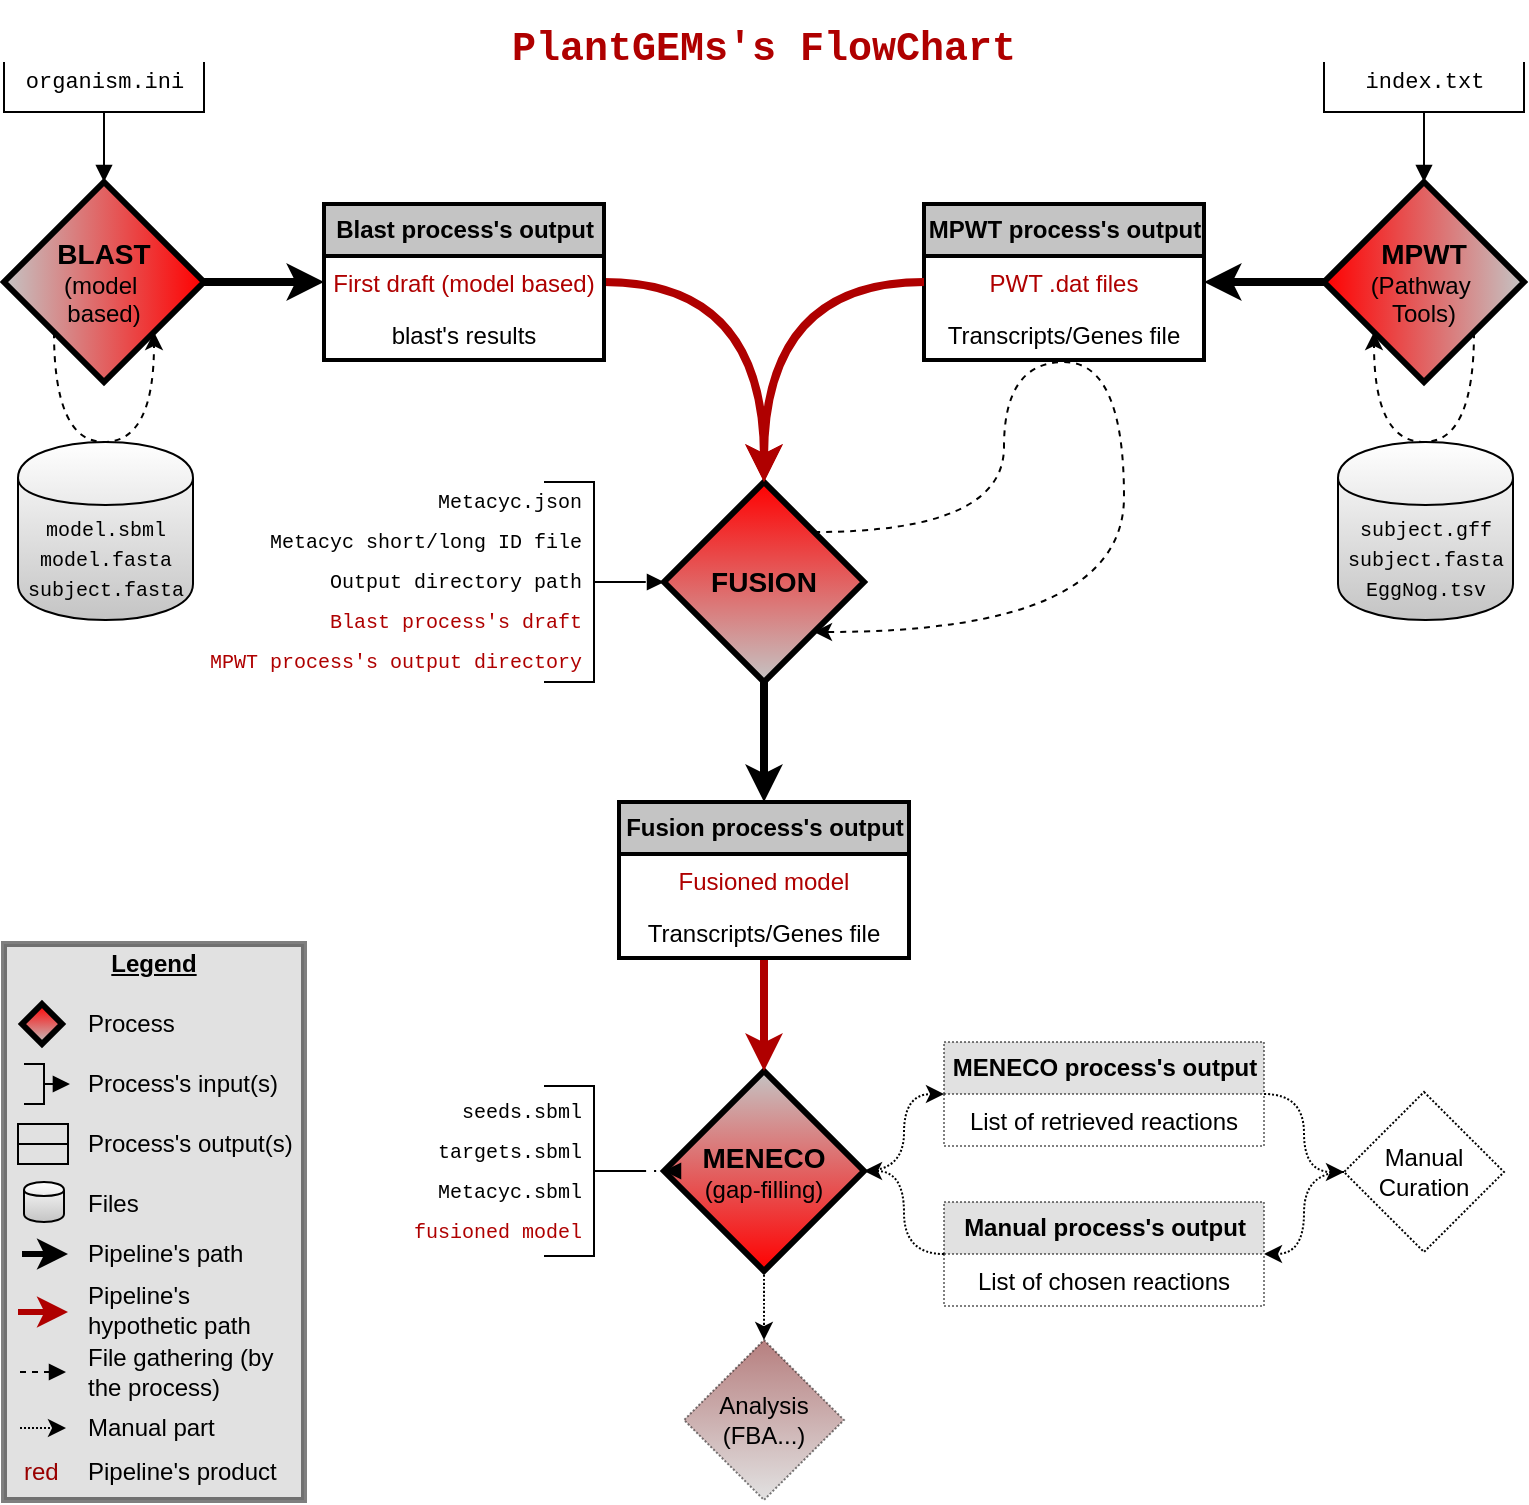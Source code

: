 <mxfile version="13.6.4" type="github">
  <diagram id="o0smKaDgvFKERGBBpBr-" name="Page-1">
    <mxGraphModel dx="1422" dy="723" grid="1" gridSize="10" guides="1" tooltips="1" connect="1" arrows="1" fold="1" page="1" pageScale="1" pageWidth="827" pageHeight="1169" math="0" shadow="0">
      <root>
        <mxCell id="0" />
        <mxCell id="1" parent="0" />
        <mxCell id="174" value="&lt;font color=&quot;#000000&quot;&gt;&lt;b&gt;&lt;u&gt;Legend&lt;br&gt;&lt;br&gt;&lt;/u&gt;&lt;/b&gt;&lt;br&gt;&lt;br&gt;&lt;br&gt;&lt;br&gt;&lt;br&gt;&lt;br&gt;&lt;br&gt;&lt;br&gt;&lt;br&gt;&lt;br&gt;&lt;/font&gt;&lt;div style=&quot;text-align: left&quot;&gt;&lt;font color=&quot;#000000&quot;&gt;&lt;br&gt;&lt;/font&gt;&lt;/div&gt;&lt;div style=&quot;text-align: left&quot;&gt;&lt;font color=&quot;#000000&quot;&gt;&lt;br&gt;&lt;/font&gt;&lt;/div&gt;&lt;div style=&quot;text-align: left&quot;&gt;&lt;font color=&quot;#000000&quot;&gt;&lt;br&gt;&lt;/font&gt;&lt;/div&gt;&lt;div style=&quot;text-align: left&quot;&gt;&lt;font color=&quot;#000000&quot;&gt;&lt;br&gt;&lt;/font&gt;&lt;/div&gt;&lt;div style=&quot;text-align: left&quot;&gt;&lt;br&gt;&lt;/div&gt;&lt;div style=&quot;text-align: left&quot;&gt;&lt;br&gt;&lt;/div&gt;&lt;div style=&quot;text-align: left&quot;&gt;&lt;br&gt;&lt;/div&gt;" style="rounded=0;whiteSpace=wrap;html=1;labelBackgroundColor=none;strokeWidth=3;fontColor=#FFFFFF;align=center;shadow=0;opacity=50;gradientDirection=north;fillColor=#C4C4C4;" parent="1" vertex="1">
          <mxGeometry x="40" y="482" width="150" height="278" as="geometry" />
        </mxCell>
        <mxCell id="4" style="edgeStyle=orthogonalEdgeStyle;rounded=0;orthogonalLoop=1;jettySize=auto;html=1;entryX=0;entryY=0.5;entryDx=0;entryDy=0;strokeWidth=4;" parent="1" source="HzG04TnZoqRZdCO0ONwn-1" edge="1">
          <mxGeometry relative="1" as="geometry">
            <mxPoint x="200" y="151" as="targetPoint" />
          </mxGeometry>
        </mxCell>
        <mxCell id="51" style="edgeStyle=orthogonalEdgeStyle;curved=1;orthogonalLoop=1;jettySize=auto;html=1;dashed=1;exitX=0;exitY=1;exitDx=0;exitDy=0;entryX=1;entryY=1;entryDx=0;entryDy=0;" parent="1" source="HzG04TnZoqRZdCO0ONwn-1" target="HzG04TnZoqRZdCO0ONwn-1" edge="1">
          <mxGeometry relative="1" as="geometry">
            <mxPoint x="160" y="231" as="targetPoint" />
            <Array as="points">
              <mxPoint x="65" y="231" />
              <mxPoint x="115" y="231" />
            </Array>
          </mxGeometry>
        </mxCell>
        <mxCell id="HzG04TnZoqRZdCO0ONwn-1" value="&lt;b&gt;&lt;font style=&quot;font-size: 14px&quot;&gt;BLAST&lt;/font&gt;&lt;/b&gt;&lt;br&gt;&lt;font style=&quot;font-size: 12px&quot;&gt;(model&amp;nbsp;&lt;br&gt;based)&lt;/font&gt;" style="rhombus;labelBorderColor=none;labelBackgroundColor=none;whiteSpace=wrap;html=1;strokeWidth=3;gradientDirection=west;gradientColor=#C4C4C4;fillColor=#FF0000;" parent="1" vertex="1">
          <mxGeometry x="40" y="101" width="100" height="100" as="geometry" />
        </mxCell>
        <mxCell id="92" style="edgeStyle=orthogonalEdgeStyle;curved=1;orthogonalLoop=1;jettySize=auto;html=1;entryX=1;entryY=0.5;entryDx=0;entryDy=0;startArrow=none;startFill=0;fontColor=#6F0000;strokeWidth=4;" parent="1" source="HzG04TnZoqRZdCO0ONwn-3" target="89" edge="1">
          <mxGeometry relative="1" as="geometry" />
        </mxCell>
        <mxCell id="HzG04TnZoqRZdCO0ONwn-3" value="&lt;b&gt;&lt;font style=&quot;font-size: 14px&quot;&gt;MPWT&lt;/font&gt;&lt;/b&gt;&lt;br&gt;(Pathway&amp;nbsp;&lt;br&gt;Tools)" style="rhombus;whiteSpace=wrap;html=1;strokeWidth=3;gradientDirection=east;fillColor=#FF0000;gradientColor=#C4C4C4;" parent="1" vertex="1">
          <mxGeometry x="700" y="101" width="100" height="100" as="geometry" />
        </mxCell>
        <mxCell id="128" style="edgeStyle=orthogonalEdgeStyle;curved=1;orthogonalLoop=1;jettySize=auto;html=1;entryX=0.5;entryY=0;entryDx=0;entryDy=0;startArrow=none;startFill=0;fontColor=#6F0000;strokeWidth=4;" parent="1" source="HzG04TnZoqRZdCO0ONwn-5" target="121" edge="1">
          <mxGeometry relative="1" as="geometry" />
        </mxCell>
        <mxCell id="HzG04TnZoqRZdCO0ONwn-5" value="&lt;b&gt;&lt;font style=&quot;font-size: 14px&quot;&gt;FUSION&lt;/font&gt;&lt;/b&gt;" style="rhombus;whiteSpace=wrap;html=1;strokeWidth=3;fillColor=#FF0000;gradientColor=#C4C4C4;" parent="1" vertex="1">
          <mxGeometry x="370" y="251" width="100" height="100" as="geometry" />
        </mxCell>
        <mxCell id="144" style="edgeStyle=orthogonalEdgeStyle;curved=1;orthogonalLoop=1;jettySize=auto;html=1;exitX=0.5;exitY=1;exitDx=0;exitDy=0;startArrow=none;startFill=0;fontColor=#FFFFFF;dashed=1;dashPattern=1 1;entryX=0.5;entryY=0;entryDx=0;entryDy=0;" parent="1" source="HzG04TnZoqRZdCO0ONwn-9" target="45" edge="1">
          <mxGeometry relative="1" as="geometry">
            <mxPoint x="420" y="681" as="targetPoint" />
          </mxGeometry>
        </mxCell>
        <mxCell id="145" style="edgeStyle=orthogonalEdgeStyle;curved=1;orthogonalLoop=1;jettySize=auto;html=1;entryX=0;entryY=0.5;entryDx=0;entryDy=0;startArrow=none;startFill=0;fontColor=#FFFFFF;dashed=1;dashPattern=1 1;" parent="1" source="HzG04TnZoqRZdCO0ONwn-9" target="133" edge="1">
          <mxGeometry relative="1" as="geometry" />
        </mxCell>
        <mxCell id="HzG04TnZoqRZdCO0ONwn-9" value="&lt;b&gt;&lt;font style=&quot;font-size: 14px&quot;&gt;MENECO&lt;/font&gt;&lt;/b&gt;&lt;br&gt;(gap-filling)" style="rhombus;whiteSpace=wrap;html=1;rounded=0;strokeWidth=3;gradientDirection=north;gradientColor=#C4C4C4;fillColor=#FF0000;" parent="1" vertex="1">
          <mxGeometry x="370" y="545.5" width="100" height="100" as="geometry" />
        </mxCell>
        <mxCell id="151" style="edgeStyle=orthogonalEdgeStyle;curved=1;orthogonalLoop=1;jettySize=auto;html=1;exitX=0;exitY=0.5;exitDx=0;exitDy=0;entryX=1;entryY=0.5;entryDx=0;entryDy=0;startArrow=none;startFill=0;fontColor=#FFFFFF;dashed=1;dashPattern=1 1;" parent="1" source="HzG04TnZoqRZdCO0ONwn-11" target="147" edge="1">
          <mxGeometry relative="1" as="geometry" />
        </mxCell>
        <mxCell id="HzG04TnZoqRZdCO0ONwn-11" value="Manual Curation" style="rhombus;whiteSpace=wrap;html=1;gradientColor=none;fillColor=none;dashed=1;dashPattern=1 1;" parent="1" vertex="1">
          <mxGeometry x="710" y="556" width="80" height="80" as="geometry" />
        </mxCell>
        <mxCell id="154" style="edgeStyle=orthogonalEdgeStyle;curved=1;orthogonalLoop=1;jettySize=auto;html=1;exitX=0;exitY=0.5;exitDx=0;exitDy=0;exitPerimeter=0;entryX=0;entryY=0.5;entryDx=0;entryDy=0;dashed=1;dashPattern=1 4;startArrow=none;startFill=0;endArrow=block;endFill=1;fontColor=#FFFFFF;" parent="1" source="HzG04TnZoqRZdCO0ONwn-13" target="HzG04TnZoqRZdCO0ONwn-5" edge="1">
          <mxGeometry relative="1" as="geometry" />
        </mxCell>
        <mxCell id="HzG04TnZoqRZdCO0ONwn-13" value="" style="strokeWidth=1;html=1;shape=mxgraph.flowchart.annotation_2;align=left;labelPosition=right;pointerEvents=1;direction=west;" parent="1" vertex="1">
          <mxGeometry x="310" y="251" width="50" height="100" as="geometry" />
        </mxCell>
        <mxCell id="156" style="edgeStyle=orthogonalEdgeStyle;curved=1;orthogonalLoop=1;jettySize=auto;html=1;exitX=0;exitY=0.5;exitDx=0;exitDy=0;exitPerimeter=0;dashed=1;dashPattern=1 4;startArrow=none;startFill=0;endArrow=block;endFill=1;fontColor=#FFFFFF;" parent="1" source="HzG04TnZoqRZdCO0ONwn-15" target="HzG04TnZoqRZdCO0ONwn-3" edge="1">
          <mxGeometry relative="1" as="geometry" />
        </mxCell>
        <mxCell id="HzG04TnZoqRZdCO0ONwn-15" value="" style="strokeWidth=1;html=1;shape=mxgraph.flowchart.annotation_2;align=left;labelPosition=right;pointerEvents=1;direction=north;" parent="1" vertex="1">
          <mxGeometry x="700" y="41" width="100" height="50" as="geometry" />
        </mxCell>
        <mxCell id="155" style="edgeStyle=orthogonalEdgeStyle;curved=1;orthogonalLoop=1;jettySize=auto;html=1;exitX=0;exitY=0.5;exitDx=0;exitDy=0;exitPerimeter=0;dashed=1;dashPattern=1 4;startArrow=none;startFill=0;endArrow=block;endFill=1;fontColor=#FFFFFF;" parent="1" source="18" target="HzG04TnZoqRZdCO0ONwn-1" edge="1">
          <mxGeometry relative="1" as="geometry" />
        </mxCell>
        <mxCell id="18" value="" style="strokeWidth=1;html=1;shape=mxgraph.flowchart.annotation_2;align=left;labelPosition=right;pointerEvents=1;direction=north;" parent="1" vertex="1">
          <mxGeometry x="40" y="41" width="100" height="50" as="geometry" />
        </mxCell>
        <mxCell id="82" style="edgeStyle=orthogonalEdgeStyle;curved=1;orthogonalLoop=1;jettySize=auto;html=1;entryX=0.5;entryY=0;entryDx=0;entryDy=0;startArrow=none;startFill=0;fillColor=#a20025;strokeWidth=4;fontColor=#AF0000;strokeColor=#AF0000;" parent="1" source="78" target="HzG04TnZoqRZdCO0ONwn-5" edge="1">
          <mxGeometry relative="1" as="geometry" />
        </mxCell>
        <mxCell id="78" value="&lt;b&gt;Blast process&#39;s output&lt;/b&gt;" style="swimlane;fontStyle=0;childLayout=stackLayout;horizontal=1;startSize=26;horizontalStack=0;resizeParent=1;resizeParentMax=0;resizeLast=0;collapsible=1;marginBottom=0;labelBackgroundColor=none;fontColor=#000000;align=center;html=1;fillColor=#C4C4C4;strokeWidth=2;" parent="1" vertex="1">
          <mxGeometry x="200" y="112" width="140" height="78" as="geometry" />
        </mxCell>
        <mxCell id="79" value="First draft (model based)" style="text;strokeColor=none;fillColor=none;align=center;verticalAlign=top;spacingLeft=4;spacingRight=4;overflow=hidden;rotatable=0;points=[[0,0.5],[1,0.5]];portConstraint=eastwest;fontColor=#AF0000;" parent="78" vertex="1">
          <mxGeometry y="26" width="140" height="26" as="geometry" />
        </mxCell>
        <mxCell id="80" value="blast&#39;s results" style="text;strokeColor=none;fillColor=none;align=center;verticalAlign=top;spacingLeft=4;spacingRight=4;overflow=hidden;rotatable=0;points=[[0,0.5],[1,0.5]];portConstraint=eastwest;" parent="78" vertex="1">
          <mxGeometry y="52" width="140" height="26" as="geometry" />
        </mxCell>
        <mxCell id="88" value="&lt;b&gt;MPWT process&#39;s output&lt;/b&gt;" style="swimlane;fontStyle=0;childLayout=stackLayout;horizontal=1;startSize=26;horizontalStack=0;resizeParent=1;resizeParentMax=0;resizeLast=0;collapsible=1;marginBottom=0;labelBackgroundColor=none;fontColor=#000000;align=center;html=1;fillColor=#C4C4C4;strokeWidth=2;" parent="1" vertex="1">
          <mxGeometry x="500" y="112" width="140" height="78" as="geometry" />
        </mxCell>
        <mxCell id="89" value="PWT .dat files" style="text;strokeColor=none;fillColor=none;align=center;verticalAlign=top;spacingLeft=4;spacingRight=4;overflow=hidden;rotatable=0;points=[[0,0.5],[1,0.5]];portConstraint=eastwest;fontColor=#AF0000;" parent="88" vertex="1">
          <mxGeometry y="26" width="140" height="26" as="geometry" />
        </mxCell>
        <mxCell id="90" value="Transcripts/Genes file" style="text;strokeColor=none;fillColor=none;align=center;verticalAlign=top;spacingLeft=4;spacingRight=4;overflow=hidden;rotatable=0;points=[[0,0.5],[1,0.5]];portConstraint=eastwest;" parent="88" vertex="1">
          <mxGeometry y="52" width="140" height="26" as="geometry" />
        </mxCell>
        <mxCell id="129" style="edgeStyle=orthogonalEdgeStyle;curved=1;orthogonalLoop=1;jettySize=auto;html=1;entryX=0.5;entryY=0;entryDx=0;entryDy=0;startArrow=none;startFill=0;fillColor=#a20025;strokeWidth=4;fontColor=#AF0000;strokeColor=#AF0000;" parent="1" source="121" target="HzG04TnZoqRZdCO0ONwn-9" edge="1">
          <mxGeometry relative="1" as="geometry" />
        </mxCell>
        <mxCell id="45" value="Analysis&lt;br&gt;(FBA...)" style="rhombus;whiteSpace=wrap;html=1;align=center;dashed=1;dashPattern=1 1;fillColor=#C4C4C4;gradientColor=#6F0000;opacity=50;gradientDirection=north;" parent="1" vertex="1">
          <mxGeometry x="380" y="680" width="80" height="80" as="geometry" />
        </mxCell>
        <mxCell id="49" value="organism.ini" style="text;html=1;align=center;verticalAlign=middle;resizable=0;points=[];autosize=1;fontFamily=Courier New;fontSize=11;" parent="1" vertex="1">
          <mxGeometry x="45" y="41" width="90" height="20" as="geometry" />
        </mxCell>
        <mxCell id="50" value="&lt;font face=&quot;Courier New&quot; style=&quot;font-size: 10px&quot;&gt;model.sbml&lt;br&gt;model.fasta&lt;br&gt;subject.fasta&lt;/font&gt;" style="shape=cylinder;html=1;boundedLbl=1;backgroundOutline=1;align=center;labelBackgroundColor=none;labelBorderColor=none;whiteSpace=wrap;fillColor=#C4C4C4;gradientColor=#ffffff;gradientDirection=north;" parent="1" vertex="1">
          <mxGeometry x="47" y="231" width="87.5" height="89" as="geometry" />
        </mxCell>
        <mxCell id="53" value="index.txt" style="text;html=1;align=center;verticalAlign=middle;resizable=0;points=[];autosize=1;fontFamily=Courier New;fontSize=11;" parent="1" vertex="1">
          <mxGeometry x="715" y="41" width="70" height="20" as="geometry" />
        </mxCell>
        <mxCell id="63" style="edgeStyle=orthogonalEdgeStyle;curved=1;orthogonalLoop=1;jettySize=auto;html=1;entryX=1;entryY=1;entryDx=0;entryDy=0;dashed=1;startArrow=none;startFill=0;fontColor=#000000;exitX=1;exitY=0;exitDx=0;exitDy=0;" parent="1" source="HzG04TnZoqRZdCO0ONwn-5" target="HzG04TnZoqRZdCO0ONwn-5" edge="1">
          <mxGeometry relative="1" as="geometry">
            <mxPoint x="460" y="321" as="sourcePoint" />
            <Array as="points">
              <mxPoint x="540" y="276" />
              <mxPoint x="540" y="191" />
              <mxPoint x="600" y="191" />
              <mxPoint x="600" y="326" />
            </Array>
          </mxGeometry>
        </mxCell>
        <mxCell id="64" value="&lt;font face=&quot;Courier New&quot; style=&quot;font-size: 10px&quot;&gt;subject.gff&lt;br&gt;subject.fasta&lt;br&gt;EggNog.tsv&lt;/font&gt;" style="shape=cylinder;html=1;boundedLbl=1;backgroundOutline=1;align=center;labelBackgroundColor=none;labelBorderColor=none;whiteSpace=wrap;fillColor=#C4C4C4;gradientColor=#ffffff;gradientDirection=north;" parent="1" vertex="1">
          <mxGeometry x="707" y="231" width="87.5" height="89" as="geometry" />
        </mxCell>
        <mxCell id="66" style="edgeStyle=orthogonalEdgeStyle;curved=1;orthogonalLoop=1;jettySize=auto;html=1;exitX=1;exitY=1;exitDx=0;exitDy=0;entryX=0;entryY=1;entryDx=0;entryDy=0;dashed=1;startArrow=none;startFill=0;fontColor=#000000;" parent="1" source="HzG04TnZoqRZdCO0ONwn-3" target="HzG04TnZoqRZdCO0ONwn-3" edge="1">
          <mxGeometry relative="1" as="geometry">
            <Array as="points">
              <mxPoint x="775" y="231" />
              <mxPoint x="725" y="231" />
            </Array>
          </mxGeometry>
        </mxCell>
        <mxCell id="93" value="Metacyc short/long ID file" style="text;html=1;align=right;verticalAlign=middle;resizable=0;points=[];autosize=1;fontFamily=Courier New;fontSize=10;" parent="1" vertex="1">
          <mxGeometry x="160" y="271" width="170" height="20" as="geometry" />
        </mxCell>
        <mxCell id="94" value="Metacyc.json" style="text;html=1;align=right;verticalAlign=middle;resizable=0;points=[];autosize=1;fontFamily=Courier New;fontSize=10;fontStyle=0" parent="1" vertex="1">
          <mxGeometry x="240" y="251" width="90" height="20" as="geometry" />
        </mxCell>
        <mxCell id="97" value="MPWT process&#39;s output directory" style="text;html=1;align=right;verticalAlign=middle;resizable=0;points=[];autosize=1;fontFamily=Courier New;fontSize=10;fontColor=#AF0000;" parent="1" vertex="1">
          <mxGeometry x="130" y="331" width="200" height="20" as="geometry" />
        </mxCell>
        <mxCell id="101" style="edgeStyle=orthogonalEdgeStyle;curved=1;orthogonalLoop=1;jettySize=auto;html=1;exitX=0;exitY=0.5;exitDx=0;exitDy=0;entryX=0.5;entryY=0;entryDx=0;entryDy=0;startArrow=none;startFill=0;fontColor=#6F0000;fillColor=#a20025;strokeWidth=4;strokeColor=#AF0000;" parent="1" source="89" target="HzG04TnZoqRZdCO0ONwn-5" edge="1">
          <mxGeometry relative="1" as="geometry" />
        </mxCell>
        <mxCell id="102" value="Blast process&#39;s draft" style="text;html=1;align=right;verticalAlign=middle;resizable=0;points=[];autosize=1;fontFamily=Courier New;fontSize=10;fontColor=#AF0000;" parent="1" vertex="1">
          <mxGeometry x="190" y="311" width="140" height="20" as="geometry" />
        </mxCell>
        <mxCell id="104" value="Output directory path" style="text;html=1;align=right;verticalAlign=middle;resizable=0;points=[];autosize=1;fontFamily=Courier New;fontSize=10;" parent="1" vertex="1">
          <mxGeometry x="190" y="291" width="140" height="20" as="geometry" />
        </mxCell>
        <mxCell id="161" style="edgeStyle=orthogonalEdgeStyle;curved=1;orthogonalLoop=1;jettySize=auto;html=1;dashed=1;dashPattern=1 4;startArrow=none;startFill=0;endArrow=block;endFill=1;strokeWidth=1;fontColor=#FFFFFF;" parent="1" source="114" edge="1">
          <mxGeometry relative="1" as="geometry">
            <mxPoint x="370" y="595.5" as="targetPoint" />
          </mxGeometry>
        </mxCell>
        <mxCell id="114" value="" style="strokeWidth=1;html=1;shape=mxgraph.flowchart.annotation_2;align=left;labelPosition=right;pointerEvents=1;direction=west;" parent="1" vertex="1">
          <mxGeometry x="310" y="553" width="50" height="85" as="geometry" />
        </mxCell>
        <mxCell id="116" value="seeds.sbml" style="text;html=1;align=right;verticalAlign=middle;resizable=0;points=[];autosize=1;fontFamily=Courier New;fontSize=10;" parent="1" vertex="1">
          <mxGeometry x="250" y="556" width="80" height="20" as="geometry" />
        </mxCell>
        <mxCell id="118" value="targets.sbml" style="text;html=1;align=right;verticalAlign=middle;resizable=0;points=[];autosize=1;fontFamily=Courier New;fontSize=10;" parent="1" vertex="1">
          <mxGeometry x="240" y="576" width="90" height="20" as="geometry" />
        </mxCell>
        <mxCell id="131" value="fusioned model" style="text;html=1;align=right;verticalAlign=middle;resizable=0;points=[];autosize=1;fontFamily=Courier New;fontSize=10;fontColor=#AF0000;" parent="1" vertex="1">
          <mxGeometry x="230" y="616" width="100" height="20" as="geometry" />
        </mxCell>
        <mxCell id="132" value="Metacyc.sbml" style="text;html=1;align=right;verticalAlign=middle;resizable=0;points=[];autosize=1;fontFamily=Courier New;fontSize=10;" parent="1" vertex="1">
          <mxGeometry x="240" y="596" width="90" height="20" as="geometry" />
        </mxCell>
        <mxCell id="146" style="edgeStyle=orthogonalEdgeStyle;curved=1;orthogonalLoop=1;jettySize=auto;html=1;entryX=0;entryY=0.5;entryDx=0;entryDy=0;startArrow=none;startFill=0;fontColor=#FFFFFF;dashed=1;dashPattern=1 1;" parent="1" source="133" target="HzG04TnZoqRZdCO0ONwn-11" edge="1">
          <mxGeometry relative="1" as="geometry" />
        </mxCell>
        <mxCell id="133" value="&lt;b&gt;MENECO process&#39;s output&lt;/b&gt;" style="swimlane;fontStyle=0;childLayout=stackLayout;horizontal=1;startSize=26;horizontalStack=0;resizeParent=1;resizeParentMax=0;resizeLast=0;collapsible=1;marginBottom=0;labelBackgroundColor=none;fontColor=#000000;align=center;html=1;dashed=1;dashPattern=1 1;fillColor=#C4C4C4;opacity=50;" parent="1" vertex="1">
          <mxGeometry x="510" y="531" width="160" height="52" as="geometry" />
        </mxCell>
        <mxCell id="134" value="List of retrieved reactions" style="text;strokeColor=none;fillColor=none;align=center;verticalAlign=top;spacingLeft=4;spacingRight=4;overflow=hidden;rotatable=0;points=[[0,0.5],[1,0.5]];portConstraint=eastwest;dashed=1;dashPattern=1 1;" parent="133" vertex="1">
          <mxGeometry y="26" width="160" height="26" as="geometry" />
        </mxCell>
        <mxCell id="152" style="edgeStyle=orthogonalEdgeStyle;curved=1;orthogonalLoop=1;jettySize=auto;html=1;startArrow=none;startFill=0;fontColor=#FFFFFF;dashed=1;dashPattern=1 1;" parent="1" source="147" target="HzG04TnZoqRZdCO0ONwn-9" edge="1">
          <mxGeometry relative="1" as="geometry" />
        </mxCell>
        <mxCell id="147" value="&lt;font&gt;&lt;b&gt;Manual process&#39;s output&lt;/b&gt;&lt;/font&gt;" style="swimlane;fontStyle=0;childLayout=stackLayout;horizontal=1;startSize=26;horizontalStack=0;resizeParent=1;resizeParentMax=0;resizeLast=0;collapsible=1;marginBottom=0;labelBackgroundColor=none;align=center;html=1;dashed=1;dashPattern=1 1;fillColor=#C4C4C4;opacity=50;" parent="1" vertex="1">
          <mxGeometry x="510" y="611" width="160" height="52" as="geometry" />
        </mxCell>
        <mxCell id="148" value="List of chosen reactions" style="text;strokeColor=none;fillColor=none;align=center;verticalAlign=top;spacingLeft=4;spacingRight=4;overflow=hidden;rotatable=0;points=[[0,0.5],[1,0.5]];portConstraint=eastwest;dashed=1;dashPattern=1 1;" parent="147" vertex="1">
          <mxGeometry y="26" width="160" height="26" as="geometry" />
        </mxCell>
        <mxCell id="121" value="&lt;b&gt;Fusion process&#39;s output&lt;/b&gt;" style="swimlane;fontStyle=0;childLayout=stackLayout;horizontal=1;startSize=26;horizontalStack=0;resizeParent=1;resizeParentMax=0;resizeLast=0;collapsible=1;marginBottom=0;labelBackgroundColor=none;fontColor=#000000;align=center;html=1;fillColor=#C4C4C4;strokeWidth=2;" parent="1" vertex="1">
          <mxGeometry x="347.5" y="411" width="145" height="78" as="geometry">
            <mxRectangle x="347.5" y="400" width="170" height="26" as="alternateBounds" />
          </mxGeometry>
        </mxCell>
        <mxCell id="122" value="Fusioned model" style="text;strokeColor=none;fillColor=none;align=center;verticalAlign=top;spacingLeft=4;spacingRight=4;overflow=hidden;rotatable=0;points=[[0,0.5],[1,0.5]];portConstraint=eastwest;fontColor=#AF0000;" parent="121" vertex="1">
          <mxGeometry y="26" width="145" height="26" as="geometry" />
        </mxCell>
        <mxCell id="123" value="Transcripts/Genes file" style="text;strokeColor=none;fillColor=none;align=center;verticalAlign=top;spacingLeft=4;spacingRight=4;overflow=hidden;rotatable=0;points=[[0,0.5],[1,0.5]];portConstraint=eastwest;" parent="121" vertex="1">
          <mxGeometry y="52" width="145" height="26" as="geometry" />
        </mxCell>
        <mxCell id="Vkf1T2SDoQyvlZjhjXE6-194" style="edgeStyle=orthogonalEdgeStyle;rounded=0;orthogonalLoop=1;jettySize=auto;html=1;exitX=0;exitY=0.5;exitDx=0;exitDy=0;exitPerimeter=0;startArrow=none;startFill=0;endArrow=block;endFill=1;strokeColor=#000000;strokeWidth=1;fontFamily=Courier New;fontSize=10;fontColor=#000000;entryX=-0.064;entryY=0.5;entryDx=0;entryDy=0;entryPerimeter=0;" parent="1" source="40" target="41" edge="1">
          <mxGeometry relative="1" as="geometry" />
        </mxCell>
        <mxCell id="40" value="" style="strokeWidth=1;html=1;shape=mxgraph.flowchart.annotation_2;align=left;labelPosition=right;pointerEvents=1;direction=west;" parent="1" vertex="1">
          <mxGeometry x="50" y="542" width="20" height="20" as="geometry" />
        </mxCell>
        <mxCell id="41" value="Process&#39;s input(s)" style="text;html=1;align=left;verticalAlign=middle;resizable=0;points=[];autosize=1;" parent="1" vertex="1">
          <mxGeometry x="80" y="542" width="110" height="20" as="geometry" />
        </mxCell>
        <mxCell id="110" value="Process&#39;s output(s)" style="text;html=1;align=left;verticalAlign=middle;resizable=0;points=[];autosize=1;" parent="1" vertex="1">
          <mxGeometry x="79.5" y="572" width="120" height="20" as="geometry" />
        </mxCell>
        <mxCell id="42" value="" style="rhombus;whiteSpace=wrap;html=1;strokeWidth=3;fillColor=#FF0000;gradientColor=#C4C4C4;" parent="1" vertex="1">
          <mxGeometry x="49" y="512" width="20" height="20" as="geometry" />
        </mxCell>
        <mxCell id="43" value="Process" style="text;html=1;align=left;verticalAlign=middle;resizable=0;points=[];autosize=1;" parent="1" vertex="1">
          <mxGeometry x="80" y="512" width="60" height="20" as="geometry" />
        </mxCell>
        <mxCell id="68" value="" style="shape=cylinder;whiteSpace=wrap;html=1;boundedLbl=1;backgroundOutline=1;labelBackgroundColor=none;fontColor=#000000;align=left;gradientColor=#ffffff;fillColor=#C4C4C4;gradientDirection=north;" parent="1" vertex="1">
          <mxGeometry x="50" y="601" width="20" height="20" as="geometry" />
        </mxCell>
        <mxCell id="69" value="Files" style="text;html=1;align=left;verticalAlign=middle;resizable=0;points=[];autosize=1;" parent="1" vertex="1">
          <mxGeometry x="80" y="602" width="40" height="20" as="geometry" />
        </mxCell>
        <mxCell id="175" value="" style="endArrow=block;dashed=1;html=1;strokeWidth=1;fontColor=#FFFFFF;strokeColor=#000000;startArrow=none;startFill=0;endFill=1;" parent="1" edge="1">
          <mxGeometry width="50" height="50" relative="1" as="geometry">
            <mxPoint x="48" y="696" as="sourcePoint" />
            <mxPoint x="71" y="696" as="targetPoint" />
          </mxGeometry>
        </mxCell>
        <mxCell id="176" value="File gathering (by &lt;br&gt;the process)" style="text;html=1;align=left;verticalAlign=middle;resizable=0;points=[];autosize=1;" parent="1" vertex="1">
          <mxGeometry x="80" y="681" width="110" height="30" as="geometry" />
        </mxCell>
        <mxCell id="182" value="Manual part" style="text;html=1;align=left;verticalAlign=middle;resizable=0;points=[];autosize=1;" parent="1" vertex="1">
          <mxGeometry x="80" y="714" width="80" height="20" as="geometry" />
        </mxCell>
        <mxCell id="Sfim3CNybV5Oh7NOtj0S-184" value="&lt;h1&gt;PlantGEMs&#39;s FlowChart&lt;/h1&gt;" style="text;html=1;strokeColor=none;fillColor=none;spacing=5;spacingTop=-20;whiteSpace=wrap;overflow=hidden;rounded=0;labelBackgroundColor=none;fontFamily=Courier New;fontSize=10;fontColor=#AF0000;opacity=50;align=center;" parent="1" vertex="1">
          <mxGeometry x="180" y="20" width="480" height="30" as="geometry" />
        </mxCell>
        <mxCell id="Vkf1T2SDoQyvlZjhjXE6-183" value="" style="endArrow=classic;html=1;strokeWidth=3;fontColor=#FFFFFF;strokeColor=#000000;startArrow=none;startFill=0;endFill=1;" parent="1" edge="1">
          <mxGeometry width="50" height="50" relative="1" as="geometry">
            <mxPoint x="49" y="637" as="sourcePoint" />
            <mxPoint x="72.0" y="637" as="targetPoint" />
          </mxGeometry>
        </mxCell>
        <mxCell id="Vkf1T2SDoQyvlZjhjXE6-184" value="Pipeline&#39;s path" style="text;html=1;align=left;verticalAlign=middle;resizable=0;points=[];autosize=1;" parent="1" vertex="1">
          <mxGeometry x="80" y="627" width="90" height="20" as="geometry" />
        </mxCell>
        <mxCell id="Vkf1T2SDoQyvlZjhjXE6-185" value="Pipeline&#39;s&lt;br&gt;hypothetic path" style="text;html=1;align=left;verticalAlign=middle;resizable=0;points=[];autosize=1;" parent="1" vertex="1">
          <mxGeometry x="80" y="650" width="100" height="30" as="geometry" />
        </mxCell>
        <mxCell id="Vkf1T2SDoQyvlZjhjXE6-186" value="" style="endArrow=classic;html=1;strokeWidth=3;fontColor=#FFFFFF;endFill=1;strokeColor=#AF0000;" parent="1" edge="1">
          <mxGeometry width="50" height="50" relative="1" as="geometry">
            <mxPoint x="47.0" y="666" as="sourcePoint" />
            <mxPoint x="72.0" y="666" as="targetPoint" />
            <Array as="points">
              <mxPoint x="62" y="666" />
            </Array>
          </mxGeometry>
        </mxCell>
        <mxCell id="Vkf1T2SDoQyvlZjhjXE6-187" value="" style="endArrow=classic;dashed=1;html=1;strokeWidth=1;fontColor=#FFFFFF;strokeColor=#000000;startArrow=none;startFill=0;endFill=1;dashPattern=1 1;" parent="1" edge="1">
          <mxGeometry width="50" height="50" relative="1" as="geometry">
            <mxPoint x="48" y="724" as="sourcePoint" />
            <mxPoint x="71.0" y="724" as="targetPoint" />
          </mxGeometry>
        </mxCell>
        <mxCell id="ovMw8ZmJk3GirMiHauEh-182" value="Pipeline&#39;s product" style="text;html=1;align=left;verticalAlign=middle;resizable=0;points=[];autosize=1;" vertex="1" parent="1">
          <mxGeometry x="80" y="736" width="110" height="20" as="geometry" />
        </mxCell>
        <mxCell id="ovMw8ZmJk3GirMiHauEh-184" value="&lt;font color=&quot;#990000&quot;&gt;red&lt;/font&gt;" style="text;html=1;align=left;verticalAlign=middle;resizable=0;points=[];autosize=1;" vertex="1" parent="1">
          <mxGeometry x="48" y="736" width="30" height="20" as="geometry" />
        </mxCell>
        <mxCell id="106" value="" style="swimlane;fontStyle=0;childLayout=stackLayout;horizontal=1;startSize=10;fillColor=none;horizontalStack=0;resizeParent=1;resizeParentMax=0;resizeLast=0;collapsible=1;marginBottom=0;labelBackgroundColor=none;fontColor=#6F0000;align=left;html=1;" parent="1" vertex="1">
          <mxGeometry x="47" y="572" width="25" height="20" as="geometry" />
        </mxCell>
      </root>
    </mxGraphModel>
  </diagram>
</mxfile>
